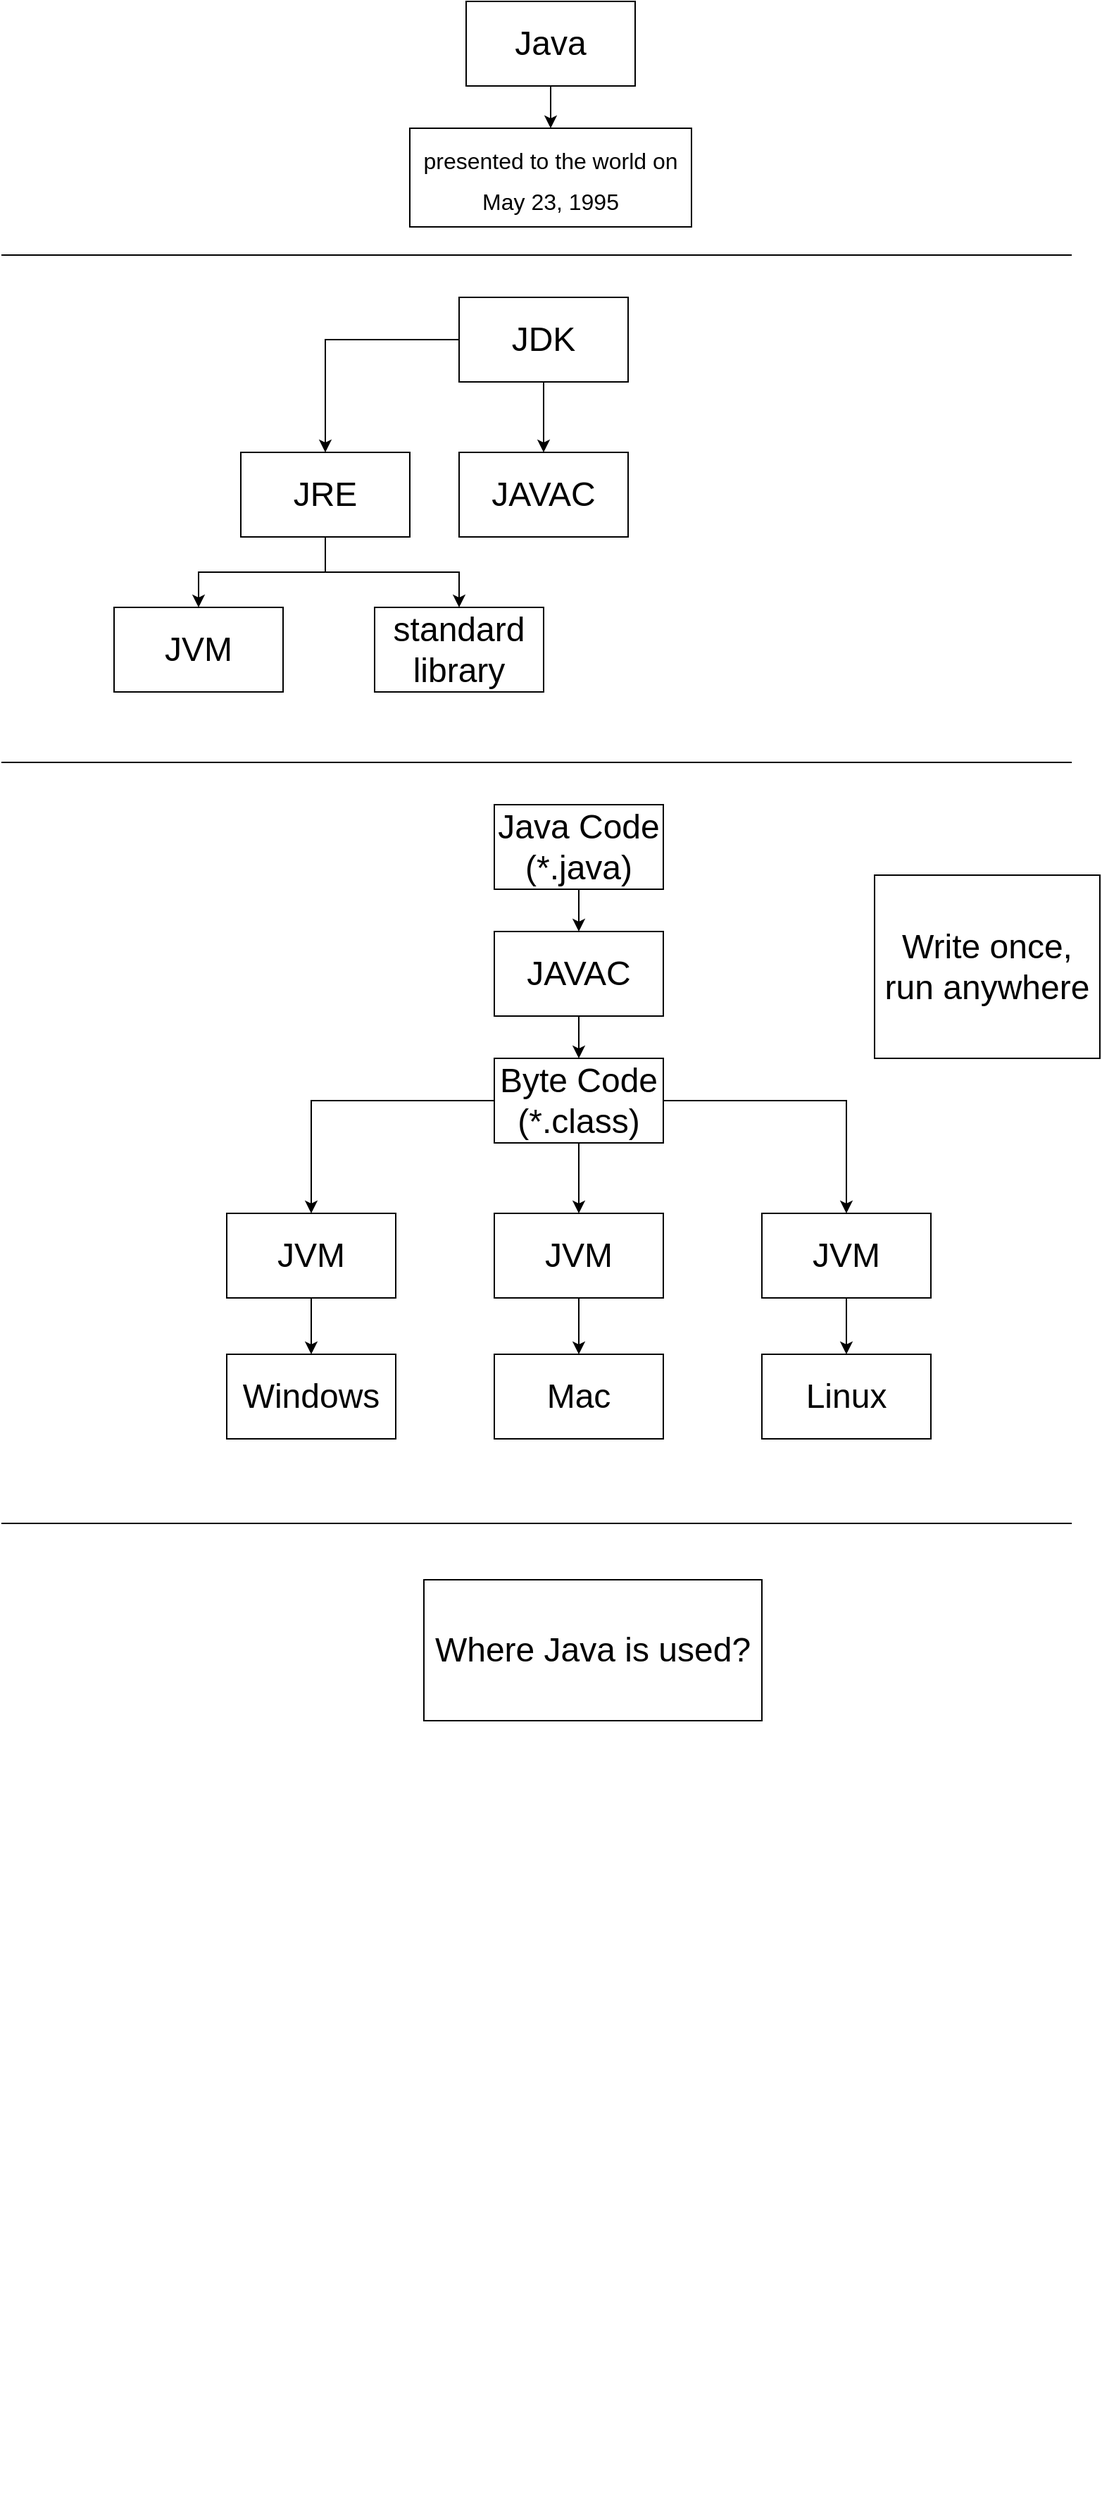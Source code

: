 <mxfile version="16.5.1" type="device"><diagram id="WVPfnY568ALbGwCSvmAV" name="Page-1"><mxGraphModel dx="1662" dy="857" grid="1" gridSize="10" guides="1" tooltips="1" connect="1" arrows="1" fold="1" page="1" pageScale="1" pageWidth="850" pageHeight="1100" math="0" shadow="0"><root><mxCell id="0"/><mxCell id="1" parent="0"/><mxCell id="PVHEr2zsWc3Sa6EmdLWm-3" style="edgeStyle=orthogonalEdgeStyle;rounded=0;orthogonalLoop=1;jettySize=auto;html=1;entryX=0.5;entryY=0;entryDx=0;entryDy=0;fontSize=18;" parent="1" source="PVHEr2zsWc3Sa6EmdLWm-1" target="PVHEr2zsWc3Sa6EmdLWm-2" edge="1"><mxGeometry relative="1" as="geometry"/></mxCell><mxCell id="PVHEr2zsWc3Sa6EmdLWm-1" value="&lt;font style=&quot;font-size: 24px&quot;&gt;Java&lt;/font&gt;" style="rounded=0;whiteSpace=wrap;html=1;" parent="1" vertex="1"><mxGeometry x="370" y="20" width="120" height="60" as="geometry"/></mxCell><mxCell id="PVHEr2zsWc3Sa6EmdLWm-2" value="&lt;font size=&quot;3&quot;&gt;presented to the world on May 23, 1995&lt;/font&gt;" style="rounded=0;whiteSpace=wrap;html=1;fontSize=24;" parent="1" vertex="1"><mxGeometry x="330" y="110" width="200" height="70" as="geometry"/></mxCell><mxCell id="PVHEr2zsWc3Sa6EmdLWm-5" value="" style="endArrow=none;html=1;rounded=0;fontSize=18;" parent="1" edge="1"><mxGeometry width="50" height="50" relative="1" as="geometry"><mxPoint x="40" y="200" as="sourcePoint"/><mxPoint x="800" y="200" as="targetPoint"/></mxGeometry></mxCell><mxCell id="PVHEr2zsWc3Sa6EmdLWm-12" style="edgeStyle=orthogonalEdgeStyle;rounded=0;orthogonalLoop=1;jettySize=auto;html=1;entryX=0.5;entryY=0;entryDx=0;entryDy=0;fontSize=24;" parent="1" source="PVHEr2zsWc3Sa6EmdLWm-6" target="PVHEr2zsWc3Sa6EmdLWm-7" edge="1"><mxGeometry relative="1" as="geometry"/></mxCell><mxCell id="PVHEr2zsWc3Sa6EmdLWm-13" style="edgeStyle=orthogonalEdgeStyle;rounded=0;orthogonalLoop=1;jettySize=auto;html=1;entryX=0.5;entryY=0;entryDx=0;entryDy=0;fontSize=24;" parent="1" source="PVHEr2zsWc3Sa6EmdLWm-6" target="PVHEr2zsWc3Sa6EmdLWm-8" edge="1"><mxGeometry relative="1" as="geometry"/></mxCell><mxCell id="PVHEr2zsWc3Sa6EmdLWm-6" value="&lt;font style=&quot;font-size: 24px&quot;&gt;JDK&lt;br&gt;&lt;/font&gt;" style="rounded=0;whiteSpace=wrap;html=1;fontSize=18;" parent="1" vertex="1"><mxGeometry x="365" y="230" width="120" height="60" as="geometry"/></mxCell><mxCell id="PVHEr2zsWc3Sa6EmdLWm-15" style="edgeStyle=orthogonalEdgeStyle;rounded=0;orthogonalLoop=1;jettySize=auto;html=1;fontSize=24;" parent="1" source="PVHEr2zsWc3Sa6EmdLWm-7" target="PVHEr2zsWc3Sa6EmdLWm-9" edge="1"><mxGeometry relative="1" as="geometry"/></mxCell><mxCell id="PVHEr2zsWc3Sa6EmdLWm-16" style="edgeStyle=orthogonalEdgeStyle;rounded=0;orthogonalLoop=1;jettySize=auto;html=1;fontSize=24;" parent="1" source="PVHEr2zsWc3Sa6EmdLWm-7" target="PVHEr2zsWc3Sa6EmdLWm-10" edge="1"><mxGeometry relative="1" as="geometry"/></mxCell><mxCell id="PVHEr2zsWc3Sa6EmdLWm-7" value="JRE" style="rounded=0;whiteSpace=wrap;html=1;fontSize=24;" parent="1" vertex="1"><mxGeometry x="210" y="340" width="120" height="60" as="geometry"/></mxCell><mxCell id="PVHEr2zsWc3Sa6EmdLWm-8" value="JAVAC" style="rounded=0;whiteSpace=wrap;html=1;fontSize=24;" parent="1" vertex="1"><mxGeometry x="365" y="340" width="120" height="60" as="geometry"/></mxCell><mxCell id="PVHEr2zsWc3Sa6EmdLWm-9" value="JVM" style="rounded=0;whiteSpace=wrap;html=1;fontSize=24;" parent="1" vertex="1"><mxGeometry x="120" y="450" width="120" height="60" as="geometry"/></mxCell><mxCell id="PVHEr2zsWc3Sa6EmdLWm-10" value="standard library" style="rounded=0;whiteSpace=wrap;html=1;fontSize=24;" parent="1" vertex="1"><mxGeometry x="305" y="450" width="120" height="60" as="geometry"/></mxCell><mxCell id="PVHEr2zsWc3Sa6EmdLWm-17" value="" style="endArrow=none;html=1;rounded=0;fontSize=18;" parent="1" edge="1"><mxGeometry width="50" height="50" relative="1" as="geometry"><mxPoint x="40" y="560" as="sourcePoint"/><mxPoint x="800" y="560" as="targetPoint"/></mxGeometry></mxCell><mxCell id="PVHEr2zsWc3Sa6EmdLWm-22" style="edgeStyle=orthogonalEdgeStyle;rounded=0;orthogonalLoop=1;jettySize=auto;html=1;entryX=0.5;entryY=0;entryDx=0;entryDy=0;fontSize=24;" parent="1" source="PVHEr2zsWc3Sa6EmdLWm-19" target="PVHEr2zsWc3Sa6EmdLWm-20" edge="1"><mxGeometry relative="1" as="geometry"/></mxCell><mxCell id="PVHEr2zsWc3Sa6EmdLWm-19" value="&lt;font style=&quot;font-size: 24px&quot;&gt;Java Code&lt;br&gt;(*.java)&lt;br&gt;&lt;/font&gt;" style="rounded=0;whiteSpace=wrap;html=1;fontSize=18;" parent="1" vertex="1"><mxGeometry x="390" y="590" width="120" height="60" as="geometry"/></mxCell><mxCell id="PVHEr2zsWc3Sa6EmdLWm-23" style="edgeStyle=orthogonalEdgeStyle;rounded=0;orthogonalLoop=1;jettySize=auto;html=1;entryX=0.5;entryY=0;entryDx=0;entryDy=0;fontSize=24;" parent="1" source="PVHEr2zsWc3Sa6EmdLWm-20" target="PVHEr2zsWc3Sa6EmdLWm-21" edge="1"><mxGeometry relative="1" as="geometry"/></mxCell><mxCell id="PVHEr2zsWc3Sa6EmdLWm-20" value="JAVAC" style="rounded=0;whiteSpace=wrap;html=1;fontSize=24;" parent="1" vertex="1"><mxGeometry x="390" y="680" width="120" height="60" as="geometry"/></mxCell><mxCell id="PVHEr2zsWc3Sa6EmdLWm-27" style="edgeStyle=orthogonalEdgeStyle;rounded=0;orthogonalLoop=1;jettySize=auto;html=1;entryX=0.5;entryY=0;entryDx=0;entryDy=0;fontSize=24;" parent="1" source="PVHEr2zsWc3Sa6EmdLWm-21" target="PVHEr2zsWc3Sa6EmdLWm-25" edge="1"><mxGeometry relative="1" as="geometry"/></mxCell><mxCell id="PVHEr2zsWc3Sa6EmdLWm-28" style="edgeStyle=orthogonalEdgeStyle;rounded=0;orthogonalLoop=1;jettySize=auto;html=1;fontSize=24;" parent="1" source="PVHEr2zsWc3Sa6EmdLWm-21" target="PVHEr2zsWc3Sa6EmdLWm-24" edge="1"><mxGeometry relative="1" as="geometry"/></mxCell><mxCell id="PVHEr2zsWc3Sa6EmdLWm-29" style="edgeStyle=orthogonalEdgeStyle;rounded=0;orthogonalLoop=1;jettySize=auto;html=1;entryX=0.5;entryY=0;entryDx=0;entryDy=0;fontSize=24;" parent="1" source="PVHEr2zsWc3Sa6EmdLWm-21" target="PVHEr2zsWc3Sa6EmdLWm-26" edge="1"><mxGeometry relative="1" as="geometry"/></mxCell><mxCell id="PVHEr2zsWc3Sa6EmdLWm-21" value="Byte Code&lt;br&gt;(*.class)" style="rounded=0;whiteSpace=wrap;html=1;fontSize=24;" parent="1" vertex="1"><mxGeometry x="390" y="770" width="120" height="60" as="geometry"/></mxCell><mxCell id="PVHEr2zsWc3Sa6EmdLWm-33" style="edgeStyle=orthogonalEdgeStyle;rounded=0;orthogonalLoop=1;jettySize=auto;html=1;entryX=0.5;entryY=0;entryDx=0;entryDy=0;fontSize=24;" parent="1" source="PVHEr2zsWc3Sa6EmdLWm-24" target="PVHEr2zsWc3Sa6EmdLWm-30" edge="1"><mxGeometry relative="1" as="geometry"/></mxCell><mxCell id="PVHEr2zsWc3Sa6EmdLWm-24" value="JVM" style="rounded=0;whiteSpace=wrap;html=1;fontSize=24;" parent="1" vertex="1"><mxGeometry x="200" y="880" width="120" height="60" as="geometry"/></mxCell><mxCell id="PVHEr2zsWc3Sa6EmdLWm-34" style="edgeStyle=orthogonalEdgeStyle;rounded=0;orthogonalLoop=1;jettySize=auto;html=1;entryX=0.5;entryY=0;entryDx=0;entryDy=0;fontSize=24;" parent="1" source="PVHEr2zsWc3Sa6EmdLWm-25" target="PVHEr2zsWc3Sa6EmdLWm-31" edge="1"><mxGeometry relative="1" as="geometry"/></mxCell><mxCell id="PVHEr2zsWc3Sa6EmdLWm-25" value="JVM" style="rounded=0;whiteSpace=wrap;html=1;fontSize=24;" parent="1" vertex="1"><mxGeometry x="390" y="880" width="120" height="60" as="geometry"/></mxCell><mxCell id="PVHEr2zsWc3Sa6EmdLWm-35" style="edgeStyle=orthogonalEdgeStyle;rounded=0;orthogonalLoop=1;jettySize=auto;html=1;entryX=0.5;entryY=0;entryDx=0;entryDy=0;fontSize=24;" parent="1" source="PVHEr2zsWc3Sa6EmdLWm-26" target="PVHEr2zsWc3Sa6EmdLWm-32" edge="1"><mxGeometry relative="1" as="geometry"/></mxCell><mxCell id="PVHEr2zsWc3Sa6EmdLWm-26" value="JVM" style="rounded=0;whiteSpace=wrap;html=1;fontSize=24;" parent="1" vertex="1"><mxGeometry x="580" y="880" width="120" height="60" as="geometry"/></mxCell><mxCell id="PVHEr2zsWc3Sa6EmdLWm-30" value="Windows" style="rounded=0;whiteSpace=wrap;html=1;fontSize=24;" parent="1" vertex="1"><mxGeometry x="200" y="980" width="120" height="60" as="geometry"/></mxCell><mxCell id="PVHEr2zsWc3Sa6EmdLWm-31" value="Mac" style="rounded=0;whiteSpace=wrap;html=1;fontSize=24;" parent="1" vertex="1"><mxGeometry x="390" y="980" width="120" height="60" as="geometry"/></mxCell><mxCell id="PVHEr2zsWc3Sa6EmdLWm-32" value="Linux" style="rounded=0;whiteSpace=wrap;html=1;fontSize=24;" parent="1" vertex="1"><mxGeometry x="580" y="980" width="120" height="60" as="geometry"/></mxCell><mxCell id="PVHEr2zsWc3Sa6EmdLWm-36" value="" style="endArrow=none;html=1;rounded=0;fontSize=24;" parent="1" edge="1"><mxGeometry width="50" height="50" relative="1" as="geometry"><mxPoint x="40" y="1100" as="sourcePoint"/><mxPoint x="800" y="1100" as="targetPoint"/></mxGeometry></mxCell><mxCell id="PVHEr2zsWc3Sa6EmdLWm-37" value="Write once, run anywhere" style="rounded=0;whiteSpace=wrap;html=1;fontSize=24;" parent="1" vertex="1"><mxGeometry x="660" y="640" width="160" height="130" as="geometry"/></mxCell><mxCell id="tobq0f7ddiVkhQFQJh5B-1" value="" style="shape=image;verticalLabelPosition=bottom;labelBackgroundColor=default;verticalAlign=top;aspect=fixed;imageAspect=0;image=https://cdn.javarush.ru/images/article/4b83ef3f-9abb-4346-8729-8588db7c1d30/512.jpeg;" vertex="1" parent="1"><mxGeometry x="189" y="1280" width="511" height="512" as="geometry"/></mxCell><mxCell id="tobq0f7ddiVkhQFQJh5B-2" value="&lt;font style=&quot;font-size: 24px&quot;&gt;Where Java is used?&lt;/font&gt;" style="rounded=0;whiteSpace=wrap;html=1;" vertex="1" parent="1"><mxGeometry x="340" y="1140" width="240" height="100" as="geometry"/></mxCell></root></mxGraphModel></diagram></mxfile>